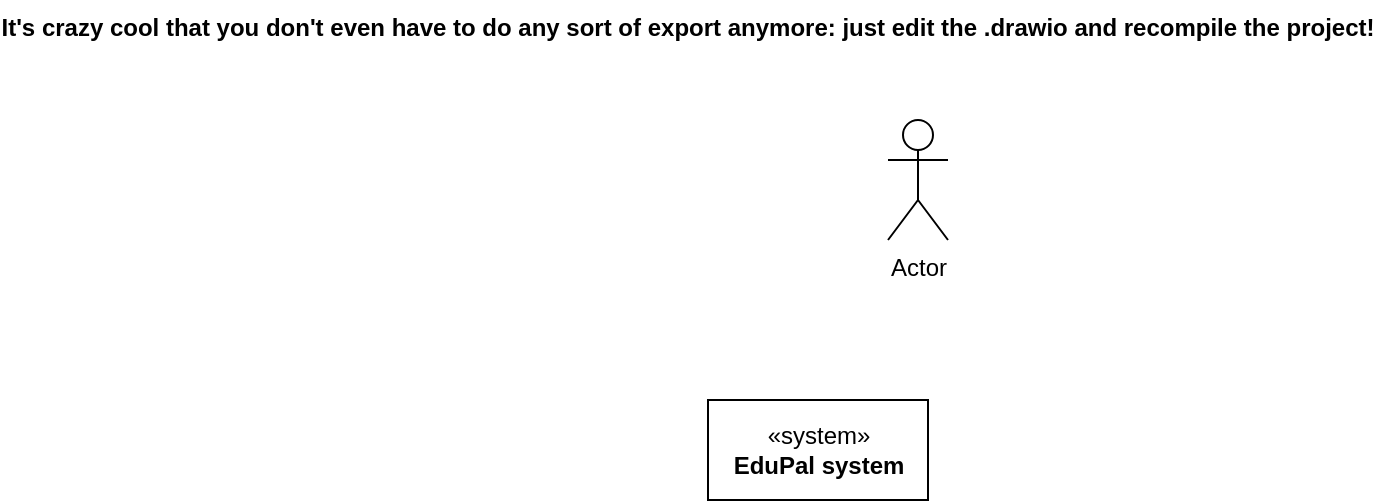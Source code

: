 <mxfile>
    <diagram id="63LNHlixaCYrb73oKvIO" name="Page-1">
        <mxGraphModel dx="1203" dy="2252" grid="1" gridSize="10" guides="1" tooltips="1" connect="1" arrows="1" fold="1" page="1" pageScale="1" pageWidth="850" pageHeight="1100" math="0" shadow="0">
            <root>
                <mxCell id="0"/>
                <mxCell id="1" parent="0"/>
                <mxCell id="2" value="«system»&lt;br&gt;&lt;b&gt;EduPal system&lt;/b&gt;" style="html=1;" parent="1" vertex="1">
                    <mxGeometry x="360" y="-440" width="110" height="50" as="geometry"/>
                </mxCell>
                <mxCell id="3" value="It's crazy cool that you don't even have to do any sort of export anymore: just edit the .drawio and recompile the project!" style="text;align=center;fontStyle=1;verticalAlign=middle;spacingLeft=3;spacingRight=3;strokeColor=none;rotatable=0;points=[[0,0.5],[1,0.5]];portConstraint=eastwest;" parent="1" vertex="1">
                    <mxGeometry x="310" y="-640" width="80" height="26" as="geometry"/>
                </mxCell>
                <mxCell id="5" value="Actor" style="shape=umlActor;verticalLabelPosition=bottom;verticalAlign=top;html=1;" parent="1" vertex="1">
                    <mxGeometry x="450" y="-580" width="30" height="60" as="geometry"/>
                </mxCell>
            </root>
        </mxGraphModel>
    </diagram>
</mxfile>
